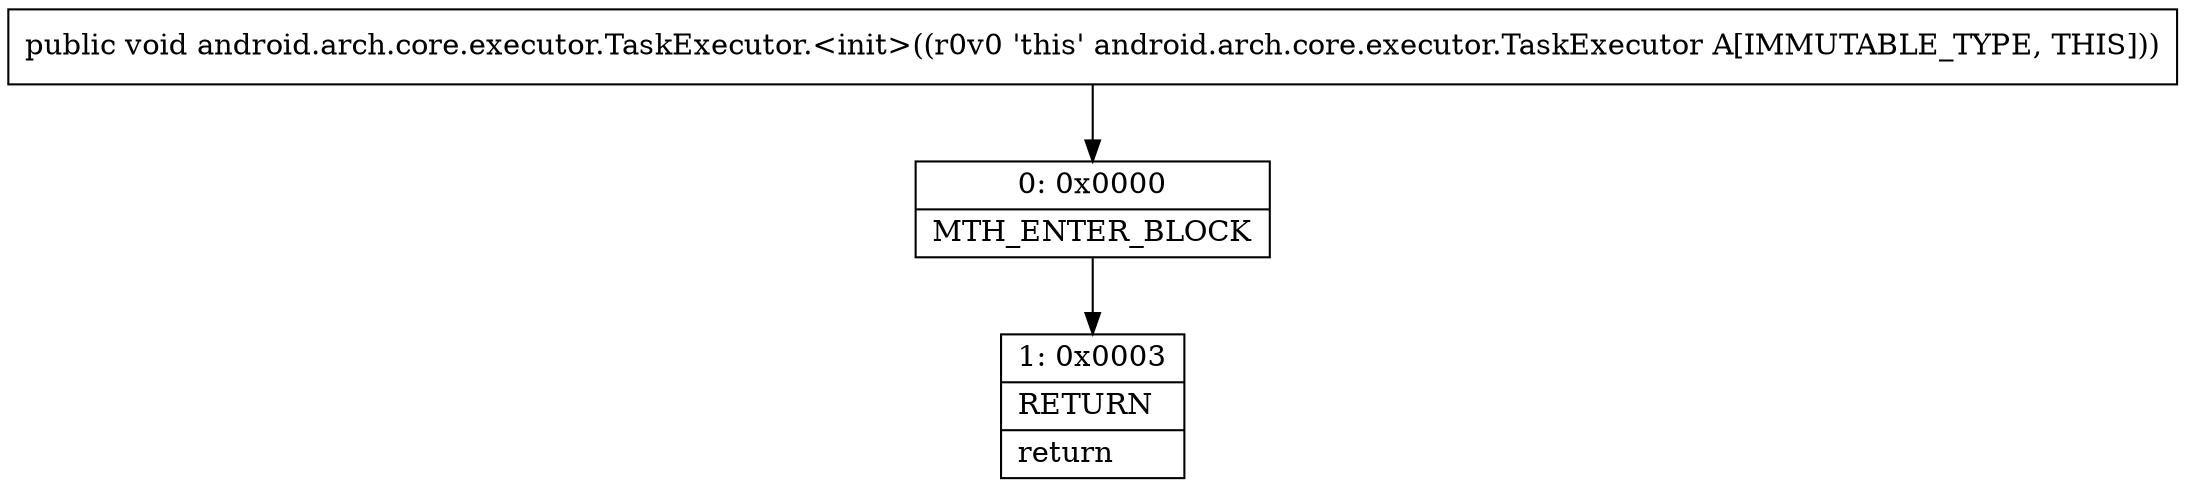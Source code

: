 digraph "CFG forandroid.arch.core.executor.TaskExecutor.\<init\>()V" {
Node_0 [shape=record,label="{0\:\ 0x0000|MTH_ENTER_BLOCK\l}"];
Node_1 [shape=record,label="{1\:\ 0x0003|RETURN\l|return\l}"];
MethodNode[shape=record,label="{public void android.arch.core.executor.TaskExecutor.\<init\>((r0v0 'this' android.arch.core.executor.TaskExecutor A[IMMUTABLE_TYPE, THIS])) }"];
MethodNode -> Node_0;
Node_0 -> Node_1;
}

